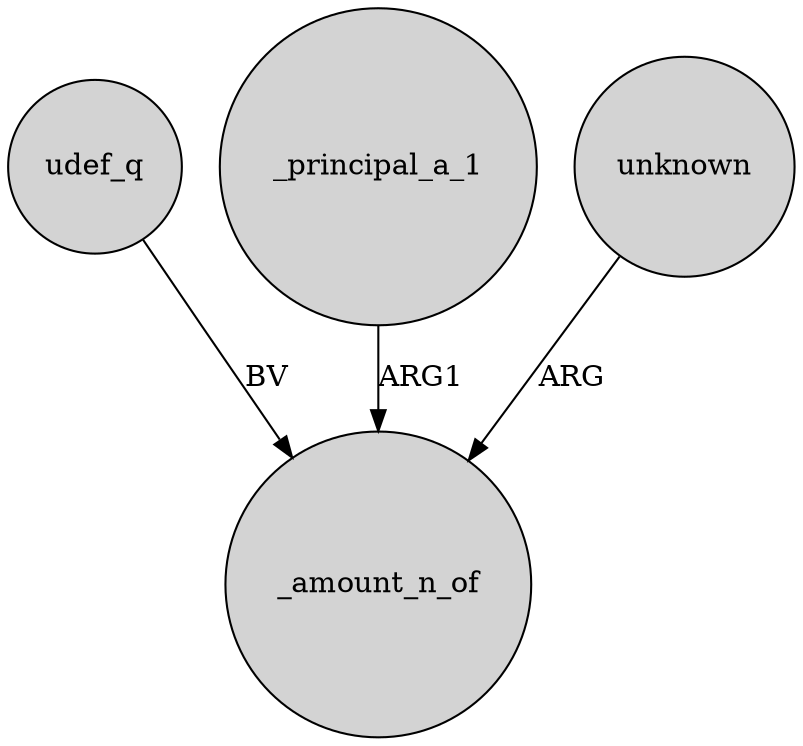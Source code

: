 digraph {
	node [shape=circle style=filled]
	udef_q -> _amount_n_of [label=BV]
	_principal_a_1 -> _amount_n_of [label=ARG1]
	unknown -> _amount_n_of [label=ARG]
}
